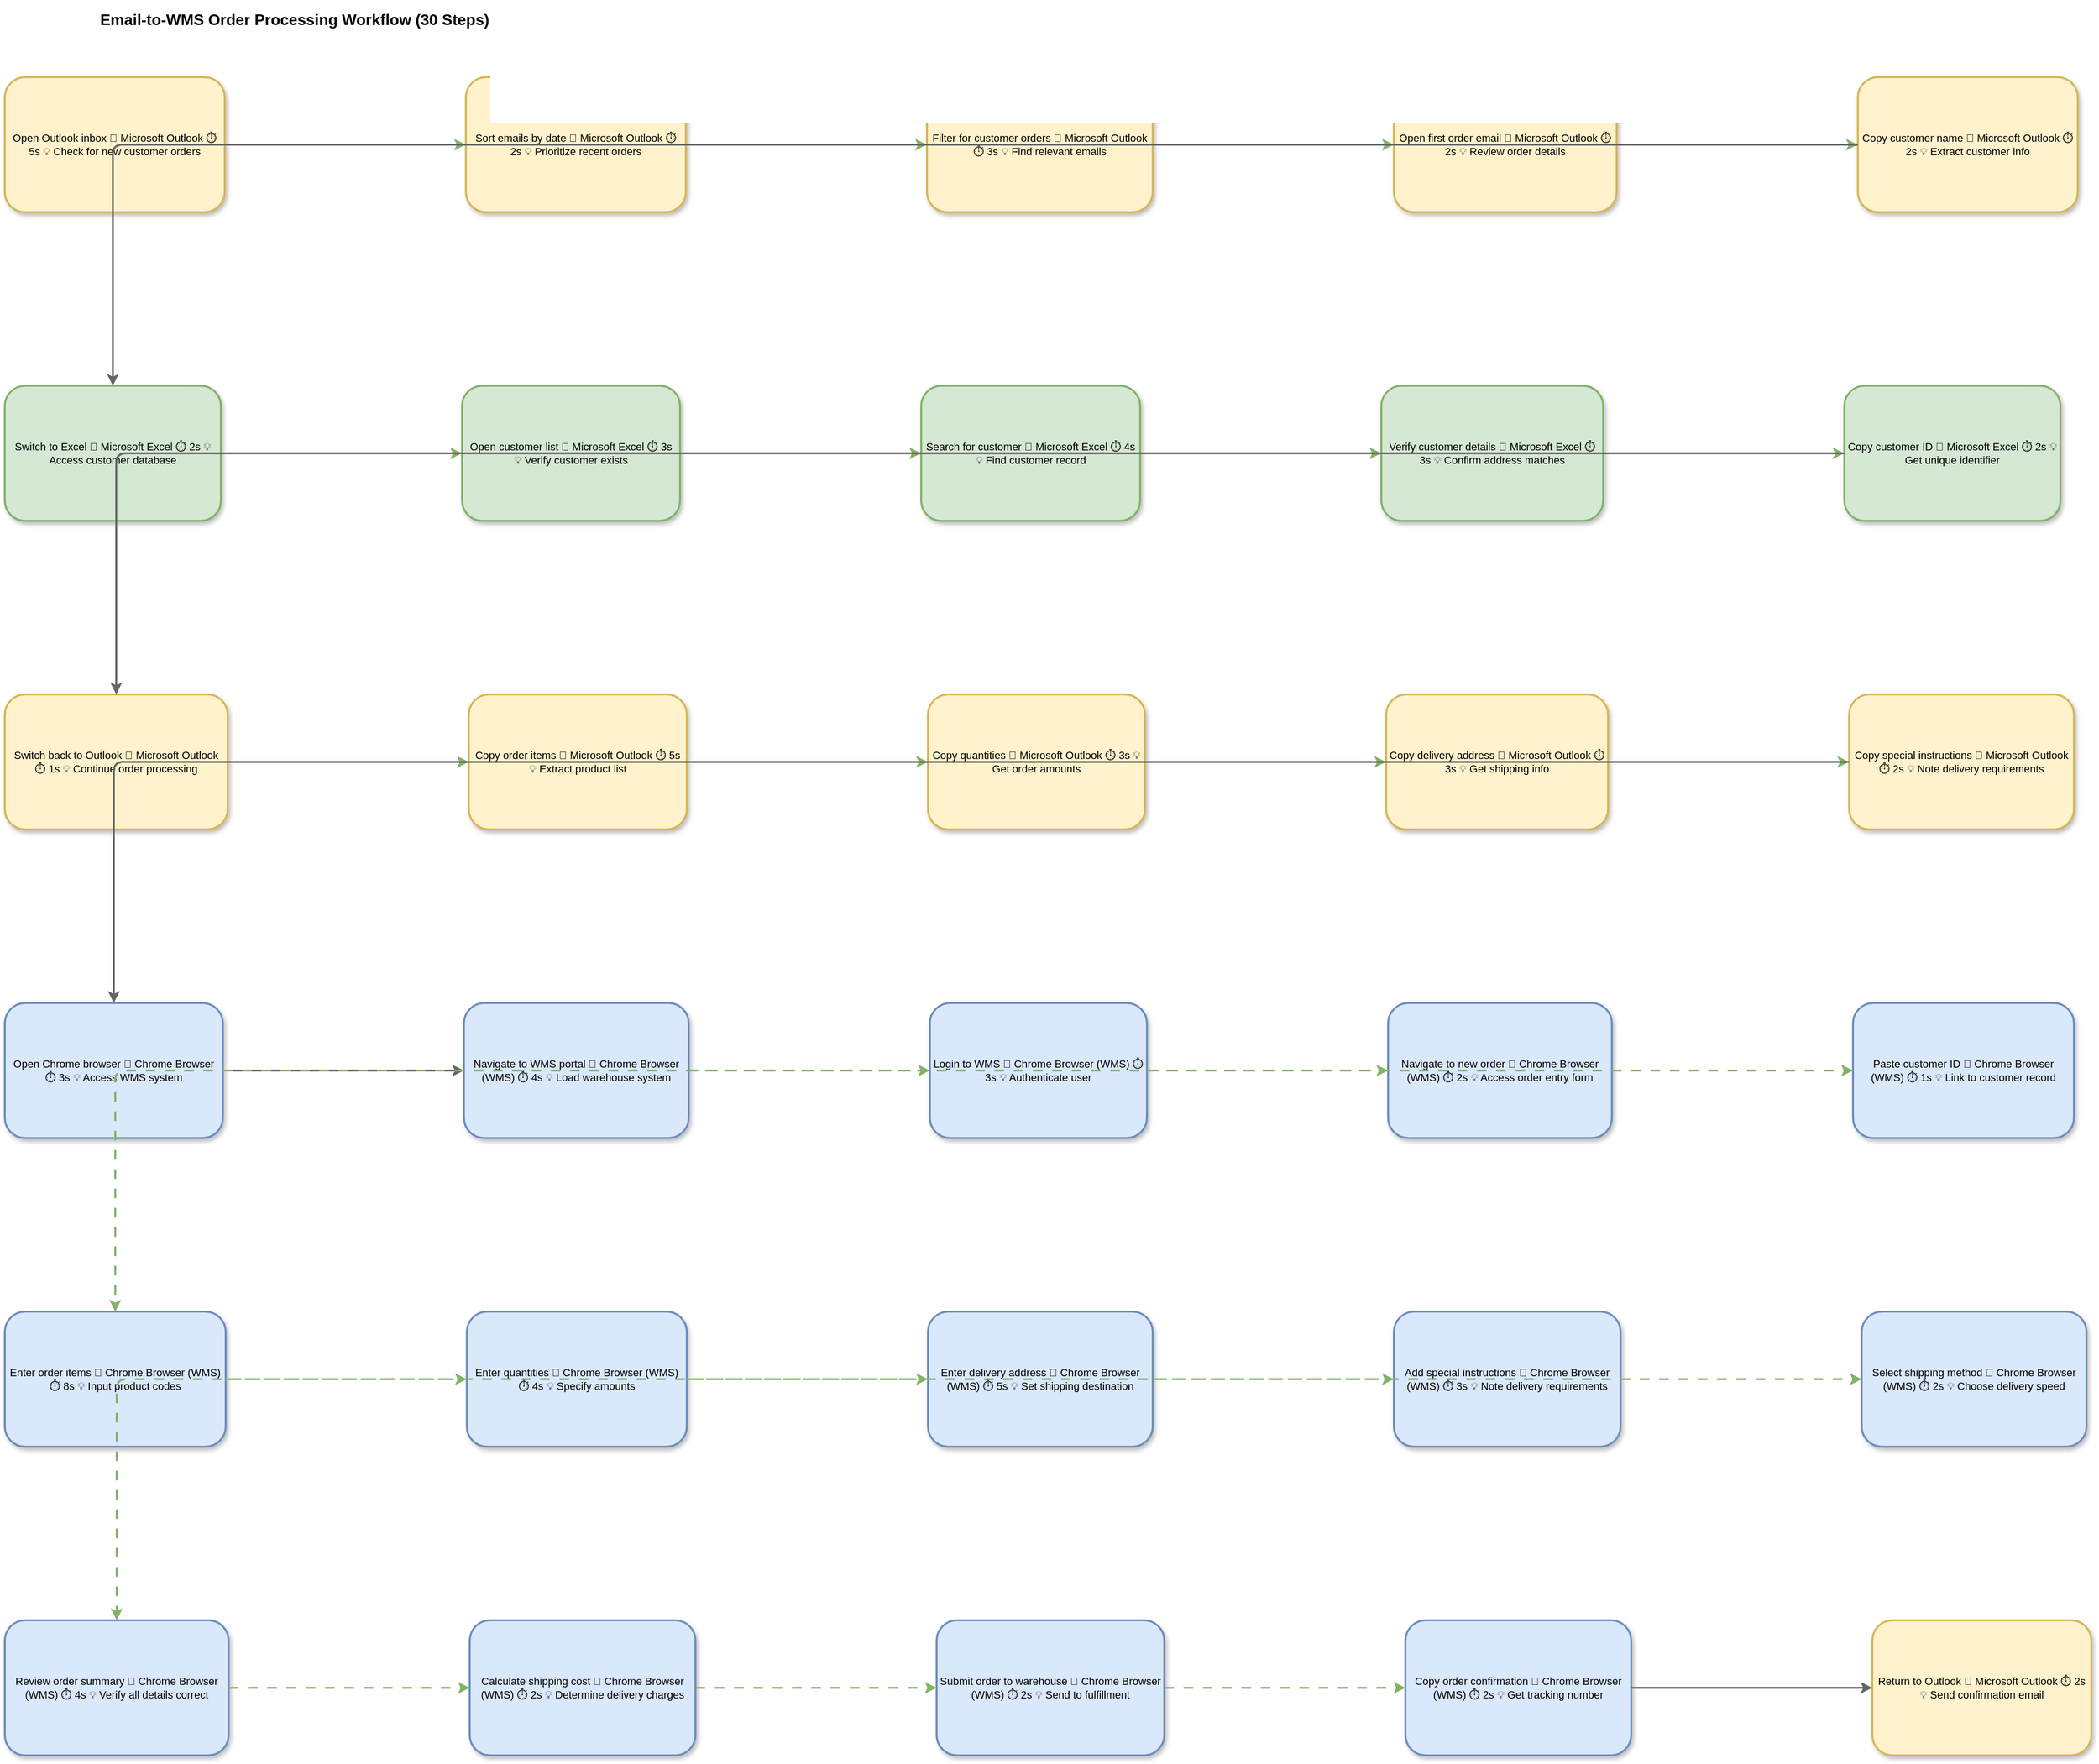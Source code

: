 <?xml version="1.0" encoding="UTF-8"?>
<mxfile>
  <diagram id="workflow" name="NewSystem.AI Workflow">
    <mxGraphModel dx="2000" dy="1200" grid="1" gridSize="10" guides="1" tooltips="1" connect="1" arrows="1" fold="1" page="1" pageScale="1" pageWidth="2000" pageHeight="1400">
      <root>
        <mxCell id="0"/>
        <mxCell id="1" parent="0"/>
    <mxCell id="title" value="Email-to-WMS Order Processing Workflow (30 Steps)" 
           style="text;html=1;align=center;verticalAlign=middle;fontFamily=Arial;fontSize=16;fontStyle=1;fillColor=none;strokeColor=none;" 
           vertex="1" parent="1">
      <mxGeometry x="50" y="20" width="600" height="40" as="geometry"/>
    </mxCell>
    <mxCell id="step1" value="Open Outlook inbox&amp;#xa;📱 Microsoft Outlook&amp;#xa;⏱️ 5s&amp;#xa;💡 Check for new customer orders" 
           style="rounded=1;whiteSpace=wrap;html=1;fontFamily=Arial;fontSize=11;spacing=4;fillColor=#fff2cc;strokeColor=#d6b656;strokeWidth=2;shadow=1;glass=0;" 
           vertex="1" parent="1">
      <mxGeometry x="50" y="100" width="228" height="140" as="geometry"/>
    </mxCell>
    <mxCell id="step2" value="Sort emails by date&amp;#xa;📱 Microsoft Outlook&amp;#xa;⏱️ 2s&amp;#xa;💡 Prioritize recent orders" 
           style="rounded=1;whiteSpace=wrap;html=1;fontFamily=Arial;fontSize=11;spacing=4;fillColor=#fff2cc;strokeColor=#d6b656;strokeWidth=2;shadow=1;glass=0;" 
           vertex="1" parent="1">
      <mxGeometry x="528" y="100" width="228" height="140" as="geometry"/>
    </mxCell>
    <mxCell id="step3" value="Filter for customer orders&amp;#xa;📱 Microsoft Outlook&amp;#xa;⏱️ 3s&amp;#xa;💡 Find relevant emails" 
           style="rounded=1;whiteSpace=wrap;html=1;fontFamily=Arial;fontSize=11;spacing=4;fillColor=#fff2cc;strokeColor=#d6b656;strokeWidth=2;shadow=1;glass=0;" 
           vertex="1" parent="1">
      <mxGeometry x="1006" y="100" width="234" height="140" as="geometry"/>
    </mxCell>
    <mxCell id="step4" value="Open first order email&amp;#xa;📱 Microsoft Outlook&amp;#xa;⏱️ 2s&amp;#xa;💡 Review order details" 
           style="rounded=1;whiteSpace=wrap;html=1;fontFamily=Arial;fontSize=11;spacing=4;fillColor=#fff2cc;strokeColor=#d6b656;strokeWidth=2;shadow=1;glass=0;" 
           vertex="1" parent="1">
      <mxGeometry x="1490" y="100" width="231" height="140" as="geometry"/>
    </mxCell>
    <mxCell id="step5" value="Copy customer name&amp;#xa;📱 Microsoft Outlook&amp;#xa;⏱️ 2s&amp;#xa;💡 Extract customer info" 
           style="rounded=1;whiteSpace=wrap;html=1;fontFamily=Arial;fontSize=11;spacing=4;fillColor=#fff2cc;strokeColor=#d6b656;strokeWidth=2;shadow=1;glass=0;" 
           vertex="1" parent="1">
      <mxGeometry x="1971" y="100" width="228" height="140" as="geometry"/>
    </mxCell>
    <mxCell id="step6" value="Switch to Excel&amp;#xa;📱 Microsoft Excel&amp;#xa;⏱️ 2s&amp;#xa;💡 Access customer database" 
           style="rounded=1;whiteSpace=wrap;html=1;fontFamily=Arial;fontSize=11;spacing=4;fillColor=#d5e8d4;strokeColor=#82b366;strokeWidth=2;shadow=1;glass=0;" 
           vertex="1" parent="1">
      <mxGeometry x="50" y="420" width="224" height="140" as="geometry"/>
    </mxCell>
    <mxCell id="step7" value="Open customer list&amp;#xa;📱 Microsoft Excel&amp;#xa;⏱️ 3s&amp;#xa;💡 Verify customer exists" 
           style="rounded=1;whiteSpace=wrap;html=1;fontFamily=Arial;fontSize=11;spacing=4;fillColor=#d5e8d4;strokeColor=#82b366;strokeWidth=2;shadow=1;glass=0;" 
           vertex="1" parent="1">
      <mxGeometry x="524" y="420" width="226" height="140" as="geometry"/>
    </mxCell>
    <mxCell id="step8" value="Search for customer&amp;#xa;📱 Microsoft Excel&amp;#xa;⏱️ 4s&amp;#xa;💡 Find customer record" 
           style="rounded=1;whiteSpace=wrap;html=1;fontFamily=Arial;fontSize=11;spacing=4;fillColor=#d5e8d4;strokeColor=#82b366;strokeWidth=2;shadow=1;glass=0;" 
           vertex="1" parent="1">
      <mxGeometry x="1000" y="420" width="227" height="140" as="geometry"/>
    </mxCell>
    <mxCell id="step9" value="Verify customer details&amp;#xa;📱 Microsoft Excel&amp;#xa;⏱️ 3s&amp;#xa;💡 Confirm address matches" 
           style="rounded=1;whiteSpace=wrap;html=1;fontFamily=Arial;fontSize=11;spacing=4;fillColor=#d5e8d4;strokeColor=#82b366;strokeWidth=2;shadow=1;glass=0;" 
           vertex="1" parent="1">
      <mxGeometry x="1477" y="420" width="230" height="140" as="geometry"/>
    </mxCell>
    <mxCell id="step10" value="Copy customer ID&amp;#xa;📱 Microsoft Excel&amp;#xa;⏱️ 2s&amp;#xa;💡 Get unique identifier" 
           style="rounded=1;whiteSpace=wrap;html=1;fontFamily=Arial;fontSize=11;spacing=4;fillColor=#d5e8d4;strokeColor=#82b366;strokeWidth=2;shadow=1;glass=0;" 
           vertex="1" parent="1">
      <mxGeometry x="1957" y="420" width="224" height="140" as="geometry"/>
    </mxCell>
    <mxCell id="step11" value="Switch back to Outlook&amp;#xa;📱 Microsoft Outlook&amp;#xa;⏱️ 1s&amp;#xa;💡 Continue order processing" 
           style="rounded=1;whiteSpace=wrap;html=1;fontFamily=Arial;fontSize=11;spacing=4;fillColor=#fff2cc;strokeColor=#d6b656;strokeWidth=2;shadow=1;glass=0;" 
           vertex="1" parent="1">
      <mxGeometry x="50" y="740" width="231" height="140" as="geometry"/>
    </mxCell>
    <mxCell id="step12" value="Copy order items&amp;#xa;📱 Microsoft Outlook&amp;#xa;⏱️ 5s&amp;#xa;💡 Extract product list" 
           style="rounded=1;whiteSpace=wrap;html=1;fontFamily=Arial;fontSize=11;spacing=4;fillColor=#fff2cc;strokeColor=#d6b656;strokeWidth=2;shadow=1;glass=0;" 
           vertex="1" parent="1">
      <mxGeometry x="531" y="740" width="226" height="140" as="geometry"/>
    </mxCell>
    <mxCell id="step13" value="Copy quantities&amp;#xa;📱 Microsoft Outlook&amp;#xa;⏱️ 3s&amp;#xa;💡 Get order amounts" 
           style="rounded=1;whiteSpace=wrap;html=1;fontFamily=Arial;fontSize=11;spacing=4;fillColor=#fff2cc;strokeColor=#d6b656;strokeWidth=2;shadow=1;glass=0;" 
           vertex="1" parent="1">
      <mxGeometry x="1007" y="740" width="225" height="140" as="geometry"/>
    </mxCell>
    <mxCell id="step14" value="Copy delivery address&amp;#xa;📱 Microsoft Outlook&amp;#xa;⏱️ 3s&amp;#xa;💡 Get shipping info" 
           style="rounded=1;whiteSpace=wrap;html=1;fontFamily=Arial;fontSize=11;spacing=4;fillColor=#fff2cc;strokeColor=#d6b656;strokeWidth=2;shadow=1;glass=0;" 
           vertex="1" parent="1">
      <mxGeometry x="1482" y="740" width="230" height="140" as="geometry"/>
    </mxCell>
    <mxCell id="step15" value="Copy special instructions&amp;#xa;📱 Microsoft Outlook&amp;#xa;⏱️ 2s&amp;#xa;💡 Note delivery requirements" 
           style="rounded=1;whiteSpace=wrap;html=1;fontFamily=Arial;fontSize=11;spacing=4;fillColor=#fff2cc;strokeColor=#d6b656;strokeWidth=2;shadow=1;glass=0;" 
           vertex="1" parent="1">
      <mxGeometry x="1962" y="740" width="233" height="140" as="geometry"/>
    </mxCell>
    <mxCell id="step16" value="Open Chrome browser&amp;#xa;📱 Chrome Browser&amp;#xa;⏱️ 3s&amp;#xa;💡 Access WMS system" 
           style="rounded=1;whiteSpace=wrap;html=1;fontFamily=Arial;fontSize=11;spacing=4;fillColor=#dae8fc;strokeColor=#6c8ebf;strokeWidth=2;shadow=1;glass=0;" 
           vertex="1" parent="1">
      <mxGeometry x="50" y="1060" width="226" height="140" as="geometry"/>
    </mxCell>
    <mxCell id="step17" value="Navigate to WMS portal&amp;#xa;📱 Chrome Browser (WMS)&amp;#xa;⏱️ 4s&amp;#xa;💡 Load warehouse system" 
           style="rounded=1;whiteSpace=wrap;html=1;fontFamily=Arial;fontSize=11;spacing=4;fillColor=#dae8fc;strokeColor=#6c8ebf;strokeWidth=2;shadow=1;glass=0;" 
           vertex="1" parent="1">
      <mxGeometry x="526" y="1060" width="233" height="140" as="geometry"/>
    </mxCell>
    <mxCell id="step18" value="Login to WMS&amp;#xa;📱 Chrome Browser (WMS)&amp;#xa;⏱️ 3s&amp;#xa;💡 Authenticate user" 
           style="rounded=1;whiteSpace=wrap;html=1;fontFamily=Arial;fontSize=11;spacing=4;fillColor=#dae8fc;strokeColor=#6c8ebf;strokeWidth=2;shadow=1;glass=0;" 
           vertex="1" parent="1">
      <mxGeometry x="1009" y="1060" width="225" height="140" as="geometry"/>
    </mxCell>
    <mxCell id="step19" value="Navigate to new order&amp;#xa;📱 Chrome Browser (WMS)&amp;#xa;⏱️ 2s&amp;#xa;💡 Access order entry form" 
           style="rounded=1;whiteSpace=wrap;html=1;fontFamily=Arial;fontSize=11;spacing=4;fillColor=#dae8fc;strokeColor=#6c8ebf;strokeWidth=2;shadow=1;glass=0;" 
           vertex="1" parent="1">
      <mxGeometry x="1484" y="1060" width="232" height="140" as="geometry"/>
    </mxCell>
    <mxCell id="step20" value="Paste customer ID&amp;#xa;📱 Chrome Browser (WMS)&amp;#xa;⏱️ 1s&amp;#xa;💡 Link to customer record" 
           style="rounded=1;whiteSpace=wrap;html=1;fontFamily=Arial;fontSize=11;spacing=4;fillColor=#dae8fc;strokeColor=#6c8ebf;strokeWidth=2;shadow=1;glass=0;" 
           vertex="1" parent="1">
      <mxGeometry x="1966" y="1060" width="229" height="140" as="geometry"/>
    </mxCell>
    <mxCell id="step21" value="Enter order items&amp;#xa;📱 Chrome Browser (WMS)&amp;#xa;⏱️ 8s&amp;#xa;💡 Input product codes" 
           style="rounded=1;whiteSpace=wrap;html=1;fontFamily=Arial;fontSize=11;spacing=4;fillColor=#dae8fc;strokeColor=#6c8ebf;strokeWidth=2;shadow=1;glass=0;" 
           vertex="1" parent="1">
      <mxGeometry x="50" y="1380" width="229" height="140" as="geometry"/>
    </mxCell>
    <mxCell id="step22" value="Enter quantities&amp;#xa;📱 Chrome Browser (WMS)&amp;#xa;⏱️ 4s&amp;#xa;💡 Specify amounts" 
           style="rounded=1;whiteSpace=wrap;html=1;fontFamily=Arial;fontSize=11;spacing=4;fillColor=#dae8fc;strokeColor=#6c8ebf;strokeWidth=2;shadow=1;glass=0;" 
           vertex="1" parent="1">
      <mxGeometry x="529" y="1380" width="228" height="140" as="geometry"/>
    </mxCell>
    <mxCell id="step23" value="Enter delivery address&amp;#xa;📱 Chrome Browser (WMS)&amp;#xa;⏱️ 5s&amp;#xa;💡 Set shipping destination" 
           style="rounded=1;whiteSpace=wrap;html=1;fontFamily=Arial;fontSize=11;spacing=4;fillColor=#dae8fc;strokeColor=#6c8ebf;strokeWidth=2;shadow=1;glass=0;" 
           vertex="1" parent="1">
      <mxGeometry x="1007" y="1380" width="233" height="140" as="geometry"/>
    </mxCell>
    <mxCell id="step24" value="Add special instructions&amp;#xa;📱 Chrome Browser (WMS)&amp;#xa;⏱️ 3s&amp;#xa;💡 Note delivery requirements" 
           style="rounded=1;whiteSpace=wrap;html=1;fontFamily=Arial;fontSize=11;spacing=4;fillColor=#dae8fc;strokeColor=#6c8ebf;strokeWidth=2;shadow=1;glass=0;" 
           vertex="1" parent="1">
      <mxGeometry x="1490" y="1380" width="235" height="140" as="geometry"/>
    </mxCell>
    <mxCell id="step25" value="Select shipping method&amp;#xa;📱 Chrome Browser (WMS)&amp;#xa;⏱️ 2s&amp;#xa;💡 Choose delivery speed" 
           style="rounded=1;whiteSpace=wrap;html=1;fontFamily=Arial;fontSize=11;spacing=4;fillColor=#dae8fc;strokeColor=#6c8ebf;strokeWidth=2;shadow=1;glass=0;" 
           vertex="1" parent="1">
      <mxGeometry x="1975" y="1380" width="233" height="140" as="geometry"/>
    </mxCell>
    <mxCell id="step26" value="Review order summary&amp;#xa;📱 Chrome Browser (WMS)&amp;#xa;⏱️ 4s&amp;#xa;💡 Verify all details correct" 
           style="rounded=1;whiteSpace=wrap;html=1;fontFamily=Arial;fontSize=11;spacing=4;fillColor=#dae8fc;strokeColor=#6c8ebf;strokeWidth=2;shadow=1;glass=0;" 
           vertex="1" parent="1">
      <mxGeometry x="50" y="1700" width="232" height="140" as="geometry"/>
    </mxCell>
    <mxCell id="step27" value="Calculate shipping cost&amp;#xa;📱 Chrome Browser (WMS)&amp;#xa;⏱️ 2s&amp;#xa;💡 Determine delivery charges" 
           style="rounded=1;whiteSpace=wrap;html=1;fontFamily=Arial;fontSize=11;spacing=4;fillColor=#dae8fc;strokeColor=#6c8ebf;strokeWidth=2;shadow=1;glass=0;" 
           vertex="1" parent="1">
      <mxGeometry x="532" y="1700" width="234" height="140" as="geometry"/>
    </mxCell>
    <mxCell id="step28" value="Submit order to warehouse&amp;#xa;📱 Chrome Browser (WMS)&amp;#xa;⏱️ 2s&amp;#xa;💡 Send to fulfillment" 
           style="rounded=1;whiteSpace=wrap;html=1;fontFamily=Arial;fontSize=11;spacing=4;fillColor=#dae8fc;strokeColor=#6c8ebf;strokeWidth=2;shadow=1;glass=0;" 
           vertex="1" parent="1">
      <mxGeometry x="1016" y="1700" width="236" height="140" as="geometry"/>
    </mxCell>
    <mxCell id="step29" value="Copy order confirmation&amp;#xa;📱 Chrome Browser (WMS)&amp;#xa;⏱️ 2s&amp;#xa;💡 Get tracking number" 
           style="rounded=1;whiteSpace=wrap;html=1;fontFamily=Arial;fontSize=11;spacing=4;fillColor=#dae8fc;strokeColor=#6c8ebf;strokeWidth=2;shadow=1;glass=0;" 
           vertex="1" parent="1">
      <mxGeometry x="1502" y="1700" width="234" height="140" as="geometry"/>
    </mxCell>
    <mxCell id="step30" value="Return to Outlook&amp;#xa;📱 Microsoft Outlook&amp;#xa;⏱️ 2s&amp;#xa;💡 Send confirmation email" 
           style="rounded=1;whiteSpace=wrap;html=1;fontFamily=Arial;fontSize=11;spacing=4;fillColor=#fff2cc;strokeColor=#d6b656;strokeWidth=2;shadow=1;glass=0;" 
           vertex="1" parent="1">
      <mxGeometry x="1986" y="1700" width="227" height="140" as="geometry"/>
    </mxCell>
    <mxCell id="edge1" style="edgeStyle=orthogonalEdgeStyle;rounded=1;orthogonalLoop=1;jettySize=auto;html=1;strokeColor=#82b366;strokeWidth=2;dashed=1;dashPattern=5 5;" 
           source="step1" target="step2" edge="1" parent="1">
      <mxGeometry relative="1" as="geometry"/>
    </mxCell>
    <mxCell id="edge2" style="edgeStyle=orthogonalEdgeStyle;rounded=1;orthogonalLoop=1;jettySize=auto;html=1;strokeColor=#82b366;strokeWidth=2;dashed=1;dashPattern=5 5;" 
           source="step2" target="step3" edge="1" parent="1">
      <mxGeometry relative="1" as="geometry"/>
    </mxCell>
    <mxCell id="edge3" style="edgeStyle=orthogonalEdgeStyle;rounded=1;orthogonalLoop=1;jettySize=auto;html=1;strokeColor=#82b366;strokeWidth=2;dashed=1;dashPattern=5 5;" 
           source="step3" target="step4" edge="1" parent="1">
      <mxGeometry relative="1" as="geometry"/>
    </mxCell>
    <mxCell id="edge4" style="edgeStyle=orthogonalEdgeStyle;rounded=1;orthogonalLoop=1;jettySize=auto;html=1;strokeColor=#82b366;strokeWidth=2;dashed=1;dashPattern=5 5;" 
           source="step4" target="step5" edge="1" parent="1">
      <mxGeometry relative="1" as="geometry"/>
    </mxCell>
    <mxCell id="edge5" style="edgeStyle=orthogonalEdgeStyle;rounded=1;orthogonalLoop=1;jettySize=auto;html=1;strokeColor=#666666;strokeWidth=2;endArrow=classic;endFill=1;" 
           source="step5" target="step6" edge="1" parent="1">
      <mxGeometry relative="1" as="geometry"/>
    </mxCell>
    <mxCell id="edge6" style="edgeStyle=orthogonalEdgeStyle;rounded=1;orthogonalLoop=1;jettySize=auto;html=1;strokeColor=#82b366;strokeWidth=2;dashed=1;dashPattern=5 5;" 
           source="step6" target="step7" edge="1" parent="1">
      <mxGeometry relative="1" as="geometry"/>
    </mxCell>
    <mxCell id="edge7" style="edgeStyle=orthogonalEdgeStyle;rounded=1;orthogonalLoop=1;jettySize=auto;html=1;strokeColor=#82b366;strokeWidth=2;dashed=1;dashPattern=5 5;" 
           source="step7" target="step8" edge="1" parent="1">
      <mxGeometry relative="1" as="geometry"/>
    </mxCell>
    <mxCell id="edge8" style="edgeStyle=orthogonalEdgeStyle;rounded=1;orthogonalLoop=1;jettySize=auto;html=1;strokeColor=#82b366;strokeWidth=2;dashed=1;dashPattern=5 5;" 
           source="step8" target="step9" edge="1" parent="1">
      <mxGeometry relative="1" as="geometry"/>
    </mxCell>
    <mxCell id="edge9" style="edgeStyle=orthogonalEdgeStyle;rounded=1;orthogonalLoop=1;jettySize=auto;html=1;strokeColor=#82b366;strokeWidth=2;dashed=1;dashPattern=5 5;" 
           source="step9" target="step10" edge="1" parent="1">
      <mxGeometry relative="1" as="geometry"/>
    </mxCell>
    <mxCell id="edge10" style="edgeStyle=orthogonalEdgeStyle;rounded=1;orthogonalLoop=1;jettySize=auto;html=1;strokeColor=#666666;strokeWidth=2;endArrow=classic;endFill=1;" 
           source="step10" target="step11" edge="1" parent="1">
      <mxGeometry relative="1" as="geometry"/>
    </mxCell>
    <mxCell id="edge11" style="edgeStyle=orthogonalEdgeStyle;rounded=1;orthogonalLoop=1;jettySize=auto;html=1;strokeColor=#82b366;strokeWidth=2;dashed=1;dashPattern=5 5;" 
           source="step11" target="step12" edge="1" parent="1">
      <mxGeometry relative="1" as="geometry"/>
    </mxCell>
    <mxCell id="edge12" style="edgeStyle=orthogonalEdgeStyle;rounded=1;orthogonalLoop=1;jettySize=auto;html=1;strokeColor=#82b366;strokeWidth=2;dashed=1;dashPattern=5 5;" 
           source="step12" target="step13" edge="1" parent="1">
      <mxGeometry relative="1" as="geometry"/>
    </mxCell>
    <mxCell id="edge13" style="edgeStyle=orthogonalEdgeStyle;rounded=1;orthogonalLoop=1;jettySize=auto;html=1;strokeColor=#82b366;strokeWidth=2;dashed=1;dashPattern=5 5;" 
           source="step13" target="step14" edge="1" parent="1">
      <mxGeometry relative="1" as="geometry"/>
    </mxCell>
    <mxCell id="edge14" style="edgeStyle=orthogonalEdgeStyle;rounded=1;orthogonalLoop=1;jettySize=auto;html=1;strokeColor=#82b366;strokeWidth=2;dashed=1;dashPattern=5 5;" 
           source="step14" target="step15" edge="1" parent="1">
      <mxGeometry relative="1" as="geometry"/>
    </mxCell>
    <mxCell id="edge15" style="edgeStyle=orthogonalEdgeStyle;rounded=1;orthogonalLoop=1;jettySize=auto;html=1;strokeColor=#666666;strokeWidth=2;endArrow=classic;endFill=1;" 
           source="step15" target="step16" edge="1" parent="1">
      <mxGeometry relative="1" as="geometry"/>
    </mxCell>
    <mxCell id="edge16" style="edgeStyle=orthogonalEdgeStyle;rounded=1;orthogonalLoop=1;jettySize=auto;html=1;strokeColor=#666666;strokeWidth=2;endArrow=classic;endFill=1;" 
           source="step16" target="step17" edge="1" parent="1">
      <mxGeometry relative="1" as="geometry"/>
    </mxCell>
    <mxCell id="edge17" style="edgeStyle=orthogonalEdgeStyle;rounded=1;orthogonalLoop=1;jettySize=auto;html=1;strokeColor=#82b366;strokeWidth=2;dashed=1;dashPattern=5 5;" 
           source="step17" target="step18" edge="1" parent="1">
      <mxGeometry relative="1" as="geometry"/>
    </mxCell>
    <mxCell id="edge18" style="edgeStyle=orthogonalEdgeStyle;rounded=1;orthogonalLoop=1;jettySize=auto;html=1;strokeColor=#82b366;strokeWidth=2;dashed=1;dashPattern=5 5;" 
           source="step18" target="step19" edge="1" parent="1">
      <mxGeometry relative="1" as="geometry"/>
    </mxCell>
    <mxCell id="edge19" style="edgeStyle=orthogonalEdgeStyle;rounded=1;orthogonalLoop=1;jettySize=auto;html=1;strokeColor=#82b366;strokeWidth=2;dashed=1;dashPattern=5 5;" 
           source="step19" target="step20" edge="1" parent="1">
      <mxGeometry relative="1" as="geometry"/>
    </mxCell>
    <mxCell id="edge20" style="edgeStyle=orthogonalEdgeStyle;rounded=1;orthogonalLoop=1;jettySize=auto;html=1;strokeColor=#82b366;strokeWidth=2;dashed=1;dashPattern=5 5;" 
           source="step20" target="step21" edge="1" parent="1">
      <mxGeometry relative="1" as="geometry"/>
    </mxCell>
    <mxCell id="edge21" style="edgeStyle=orthogonalEdgeStyle;rounded=1;orthogonalLoop=1;jettySize=auto;html=1;strokeColor=#82b366;strokeWidth=2;dashed=1;dashPattern=5 5;" 
           source="step21" target="step22" edge="1" parent="1">
      <mxGeometry relative="1" as="geometry"/>
    </mxCell>
    <mxCell id="edge22" style="edgeStyle=orthogonalEdgeStyle;rounded=1;orthogonalLoop=1;jettySize=auto;html=1;strokeColor=#82b366;strokeWidth=2;dashed=1;dashPattern=5 5;" 
           source="step22" target="step23" edge="1" parent="1">
      <mxGeometry relative="1" as="geometry"/>
    </mxCell>
    <mxCell id="edge23" style="edgeStyle=orthogonalEdgeStyle;rounded=1;orthogonalLoop=1;jettySize=auto;html=1;strokeColor=#82b366;strokeWidth=2;dashed=1;dashPattern=5 5;" 
           source="step23" target="step24" edge="1" parent="1">
      <mxGeometry relative="1" as="geometry"/>
    </mxCell>
    <mxCell id="edge24" style="edgeStyle=orthogonalEdgeStyle;rounded=1;orthogonalLoop=1;jettySize=auto;html=1;strokeColor=#82b366;strokeWidth=2;dashed=1;dashPattern=5 5;" 
           source="step24" target="step25" edge="1" parent="1">
      <mxGeometry relative="1" as="geometry"/>
    </mxCell>
    <mxCell id="edge25" style="edgeStyle=orthogonalEdgeStyle;rounded=1;orthogonalLoop=1;jettySize=auto;html=1;strokeColor=#82b366;strokeWidth=2;dashed=1;dashPattern=5 5;" 
           source="step25" target="step26" edge="1" parent="1">
      <mxGeometry relative="1" as="geometry"/>
    </mxCell>
    <mxCell id="edge26" style="edgeStyle=orthogonalEdgeStyle;rounded=1;orthogonalLoop=1;jettySize=auto;html=1;strokeColor=#82b366;strokeWidth=2;dashed=1;dashPattern=5 5;" 
           source="step26" target="step27" edge="1" parent="1">
      <mxGeometry relative="1" as="geometry"/>
    </mxCell>
    <mxCell id="edge27" style="edgeStyle=orthogonalEdgeStyle;rounded=1;orthogonalLoop=1;jettySize=auto;html=1;strokeColor=#82b366;strokeWidth=2;dashed=1;dashPattern=5 5;" 
           source="step27" target="step28" edge="1" parent="1">
      <mxGeometry relative="1" as="geometry"/>
    </mxCell>
    <mxCell id="edge28" style="edgeStyle=orthogonalEdgeStyle;rounded=1;orthogonalLoop=1;jettySize=auto;html=1;strokeColor=#82b366;strokeWidth=2;dashed=1;dashPattern=5 5;" 
           source="step28" target="step29" edge="1" parent="1">
      <mxGeometry relative="1" as="geometry"/>
    </mxCell>
    <mxCell id="edge29" style="edgeStyle=orthogonalEdgeStyle;rounded=1;orthogonalLoop=1;jettySize=auto;html=1;strokeColor=#666666;strokeWidth=2;endArrow=classic;endFill=1;" 
           source="step29" target="step30" edge="1" parent="1">
      <mxGeometry relative="1" as="geometry"/>
    </mxCell>
      </root>
    </mxGraphModel>
  </diagram>
</mxfile>